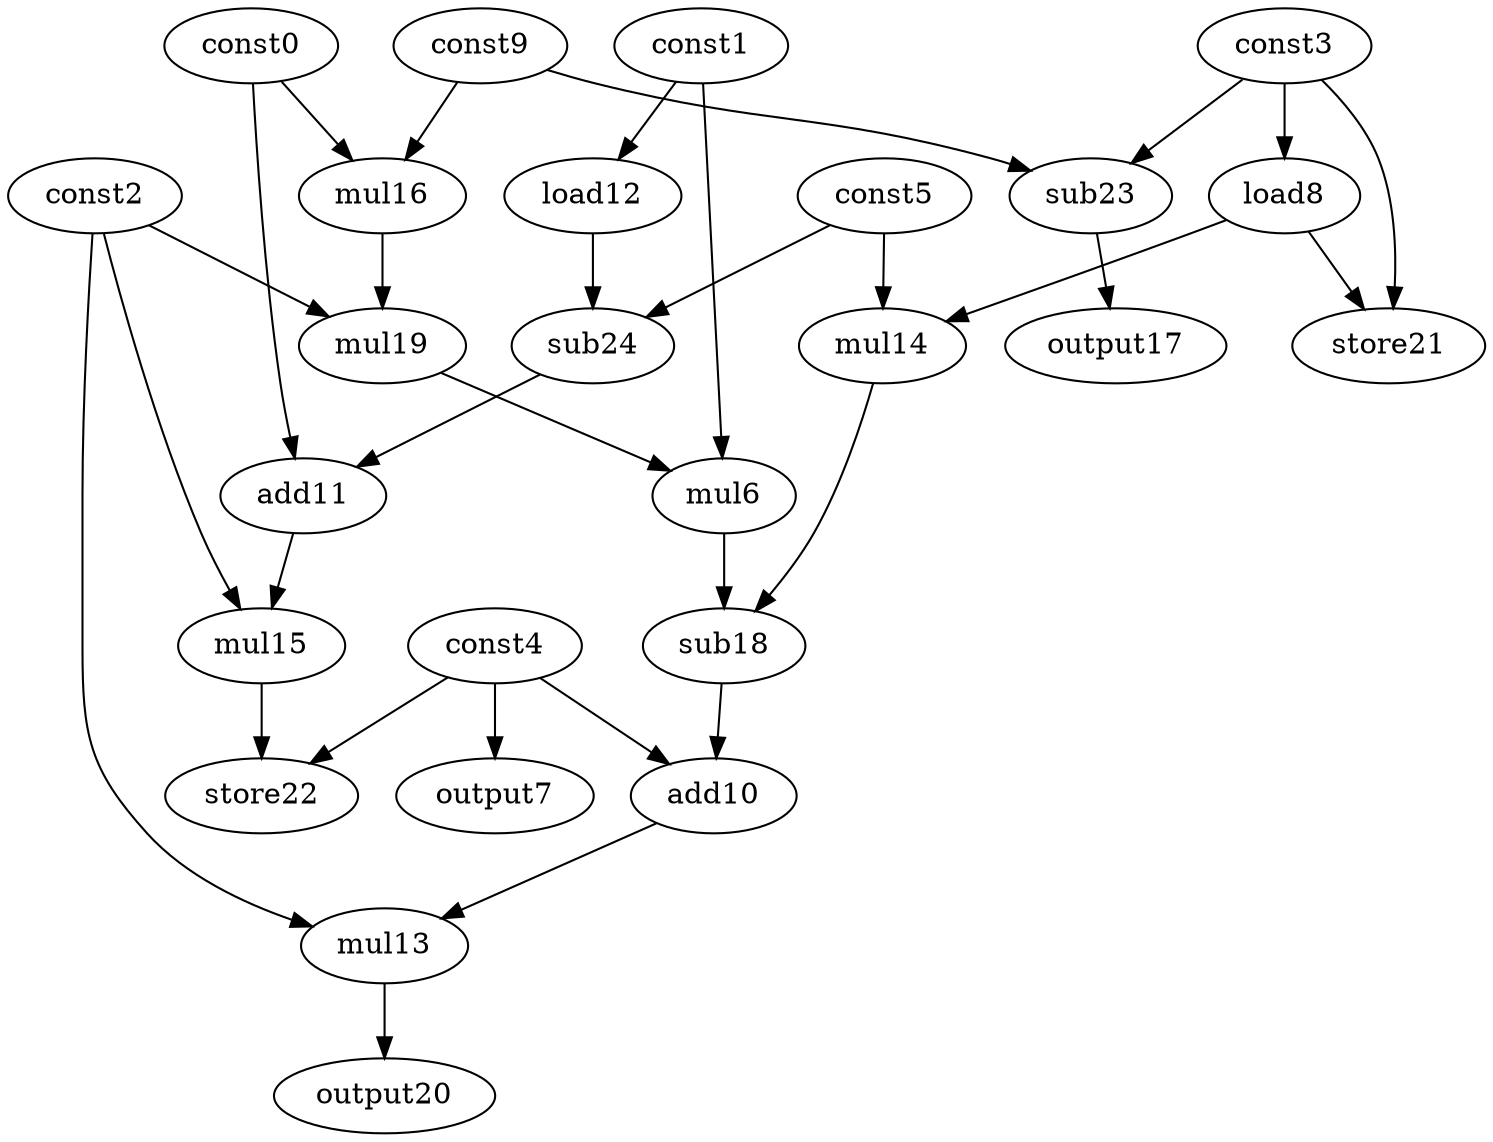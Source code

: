 digraph G { 
const0[opcode=const]; 
const1[opcode=const]; 
const2[opcode=const]; 
const3[opcode=const]; 
const4[opcode=const]; 
const5[opcode=const]; 
mul6[opcode=mul]; 
output7[opcode=output]; 
load8[opcode=load]; 
const9[opcode=const]; 
add10[opcode=add]; 
add11[opcode=add]; 
load12[opcode=load]; 
mul13[opcode=mul]; 
mul14[opcode=mul]; 
mul15[opcode=mul]; 
mul16[opcode=mul]; 
output17[opcode=output]; 
sub18[opcode=sub]; 
mul19[opcode=mul]; 
output20[opcode=output]; 
store21[opcode=store]; 
store22[opcode=store]; 
sub23[opcode=sub]; 
sub24[opcode=sub]; 
const4->output7[operand=0];
const3->load8[operand=0];
const1->load12[operand=0];
const0->mul16[operand=0];
const9->mul16[operand=1];
const9->sub23[operand=0];
const3->sub23[operand=1];
load8->mul14[operand=0];
const5->mul14[operand=1];
sub23->output17[operand=0];
mul16->mul19[operand=0];
const2->mul19[operand=1];
load8->store21[operand=0];
const3->store21[operand=1];
load12->sub24[operand=0];
const5->sub24[operand=1];
const1->mul6[operand=0];
mul19->mul6[operand=1];
sub24->add11[operand=0];
const0->add11[operand=1];
const2->mul15[operand=0];
add11->mul15[operand=1];
mul14->sub18[operand=0];
mul6->sub18[operand=1];
sub18->add10[operand=0];
const4->add10[operand=1];
const4->store22[operand=0];
mul15->store22[operand=1];
add10->mul13[operand=0];
const2->mul13[operand=1];
mul13->output20[operand=0];
}

